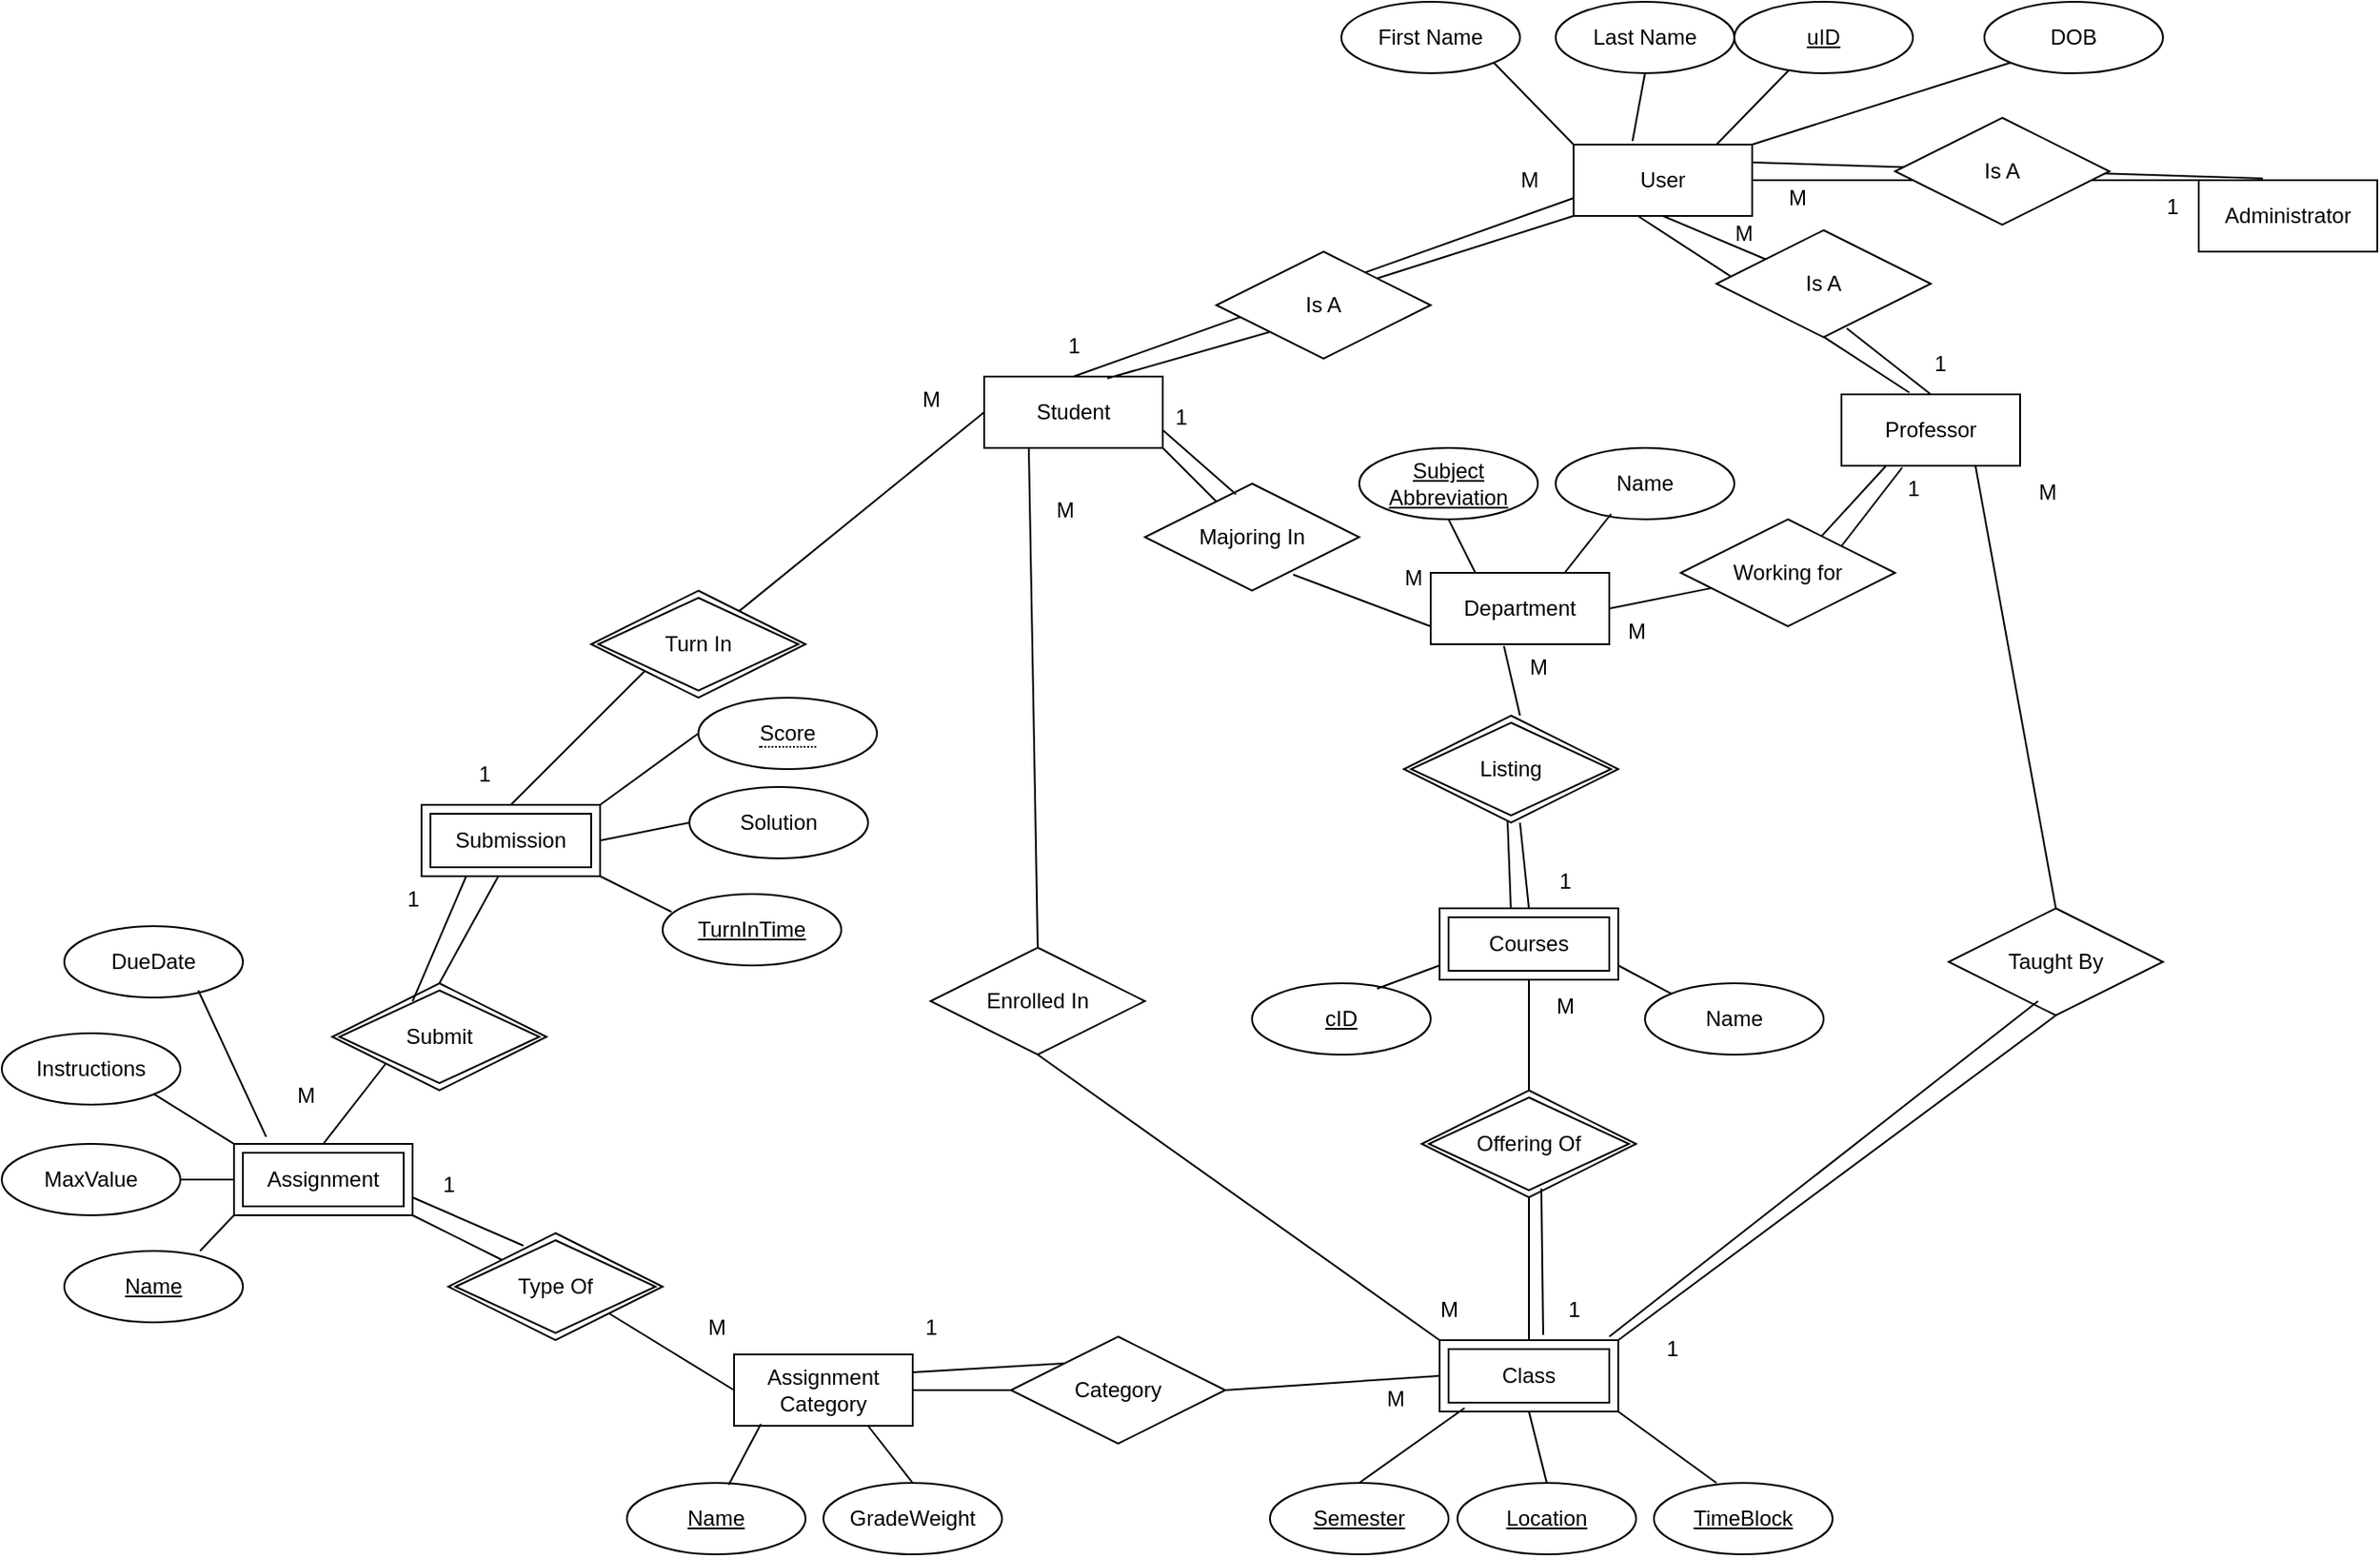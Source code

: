 <mxfile version="26.0.8">
  <diagram name="Page-1" id="jmIKBk8pGhghQsmtY56m">
    <mxGraphModel dx="2922" dy="1107" grid="1" gridSize="10" guides="1" tooltips="1" connect="1" arrows="1" fold="1" page="1" pageScale="1" pageWidth="850" pageHeight="1100" math="0" shadow="0">
      <root>
        <mxCell id="0" />
        <mxCell id="1" parent="0" />
        <mxCell id="kP6dBVXoKInHtqesxyQn-1" value="User" style="whiteSpace=wrap;html=1;align=center;" vertex="1" parent="1">
          <mxGeometry x="370" y="550" width="100" height="40" as="geometry" />
        </mxCell>
        <mxCell id="kP6dBVXoKInHtqesxyQn-3" value="First Name" style="ellipse;whiteSpace=wrap;html=1;align=center;" vertex="1" parent="1">
          <mxGeometry x="240" y="470" width="100" height="40" as="geometry" />
        </mxCell>
        <mxCell id="kP6dBVXoKInHtqesxyQn-4" value="Last Name" style="ellipse;whiteSpace=wrap;html=1;align=center;" vertex="1" parent="1">
          <mxGeometry x="360" y="470" width="100" height="40" as="geometry" />
        </mxCell>
        <mxCell id="kP6dBVXoKInHtqesxyQn-5" value="DOB" style="ellipse;whiteSpace=wrap;html=1;align=center;" vertex="1" parent="1">
          <mxGeometry x="600" y="470" width="100" height="40" as="geometry" />
        </mxCell>
        <mxCell id="kP6dBVXoKInHtqesxyQn-7" value="" style="endArrow=none;html=1;rounded=0;entryX=1;entryY=1;entryDx=0;entryDy=0;exitX=0;exitY=0;exitDx=0;exitDy=0;" edge="1" parent="1" source="kP6dBVXoKInHtqesxyQn-1" target="kP6dBVXoKInHtqesxyQn-3">
          <mxGeometry width="50" height="50" relative="1" as="geometry">
            <mxPoint x="370" y="540" as="sourcePoint" />
            <mxPoint x="450" y="540" as="targetPoint" />
          </mxGeometry>
        </mxCell>
        <mxCell id="kP6dBVXoKInHtqesxyQn-8" value="" style="endArrow=none;html=1;rounded=0;entryX=0.5;entryY=1;entryDx=0;entryDy=0;exitX=0.33;exitY=-0.05;exitDx=0;exitDy=0;exitPerimeter=0;" edge="1" parent="1" source="kP6dBVXoKInHtqesxyQn-1" target="kP6dBVXoKInHtqesxyQn-4">
          <mxGeometry width="50" height="50" relative="1" as="geometry">
            <mxPoint x="400" y="590" as="sourcePoint" />
            <mxPoint x="450" y="540" as="targetPoint" />
          </mxGeometry>
        </mxCell>
        <mxCell id="kP6dBVXoKInHtqesxyQn-9" value="" style="endArrow=none;html=1;rounded=0;entryX=0;entryY=1;entryDx=0;entryDy=0;" edge="1" parent="1">
          <mxGeometry width="50" height="50" relative="1" as="geometry">
            <mxPoint x="450" y="550" as="sourcePoint" />
            <mxPoint x="494.645" y="504.142" as="targetPoint" />
          </mxGeometry>
        </mxCell>
        <mxCell id="kP6dBVXoKInHtqesxyQn-10" value="" style="endArrow=none;html=1;rounded=0;entryX=0;entryY=1;entryDx=0;entryDy=0;exitX=1;exitY=0;exitDx=0;exitDy=0;" edge="1" parent="1" source="kP6dBVXoKInHtqesxyQn-1" target="kP6dBVXoKInHtqesxyQn-5">
          <mxGeometry width="50" height="50" relative="1" as="geometry">
            <mxPoint x="400" y="590" as="sourcePoint" />
            <mxPoint x="450" y="540" as="targetPoint" />
          </mxGeometry>
        </mxCell>
        <mxCell id="kP6dBVXoKInHtqesxyQn-11" value="uID" style="ellipse;whiteSpace=wrap;html=1;align=center;fontStyle=4;" vertex="1" parent="1">
          <mxGeometry x="460" y="470" width="100" height="40" as="geometry" />
        </mxCell>
        <mxCell id="kP6dBVXoKInHtqesxyQn-12" value="Student" style="whiteSpace=wrap;html=1;align=center;" vertex="1" parent="1">
          <mxGeometry x="40" y="680" width="100" height="40" as="geometry" />
        </mxCell>
        <mxCell id="kP6dBVXoKInHtqesxyQn-13" value="Professor" style="whiteSpace=wrap;html=1;align=center;" vertex="1" parent="1">
          <mxGeometry x="520" y="690" width="100" height="40" as="geometry" />
        </mxCell>
        <mxCell id="kP6dBVXoKInHtqesxyQn-14" value="Administrator" style="whiteSpace=wrap;html=1;align=center;" vertex="1" parent="1">
          <mxGeometry x="720" y="570" width="100" height="40" as="geometry" />
        </mxCell>
        <mxCell id="kP6dBVXoKInHtqesxyQn-15" value="" style="endArrow=none;html=1;rounded=0;exitX=0.5;exitY=0;exitDx=0;exitDy=0;entryX=0;entryY=0.75;entryDx=0;entryDy=0;" edge="1" parent="1" source="kP6dBVXoKInHtqesxyQn-12" target="kP6dBVXoKInHtqesxyQn-1">
          <mxGeometry width="50" height="50" relative="1" as="geometry">
            <mxPoint x="400" y="590" as="sourcePoint" />
            <mxPoint x="450" y="540" as="targetPoint" />
          </mxGeometry>
        </mxCell>
        <mxCell id="kP6dBVXoKInHtqesxyQn-16" value="" style="endArrow=none;html=1;rounded=0;exitX=1;exitY=0;exitDx=0;exitDy=0;entryX=0;entryY=1;entryDx=0;entryDy=0;" edge="1" parent="1" source="kP6dBVXoKInHtqesxyQn-21" target="kP6dBVXoKInHtqesxyQn-1">
          <mxGeometry width="50" height="50" relative="1" as="geometry">
            <mxPoint x="400" y="590" as="sourcePoint" />
            <mxPoint x="450" y="540" as="targetPoint" />
          </mxGeometry>
        </mxCell>
        <mxCell id="kP6dBVXoKInHtqesxyQn-17" value="" style="endArrow=none;html=1;rounded=0;entryX=0.5;entryY=0;entryDx=0;entryDy=0;exitX=0.608;exitY=0.917;exitDx=0;exitDy=0;exitPerimeter=0;" edge="1" parent="1" source="kP6dBVXoKInHtqesxyQn-23" target="kP6dBVXoKInHtqesxyQn-13">
          <mxGeometry width="50" height="50" relative="1" as="geometry">
            <mxPoint x="400" y="590" as="sourcePoint" />
            <mxPoint x="450" y="540" as="targetPoint" />
          </mxGeometry>
        </mxCell>
        <mxCell id="kP6dBVXoKInHtqesxyQn-18" value="" style="endArrow=none;html=1;rounded=0;exitX=0.38;exitY=-0.025;exitDx=0;exitDy=0;exitPerimeter=0;entryX=0.36;entryY=1;entryDx=0;entryDy=0;entryPerimeter=0;" edge="1" parent="1" source="kP6dBVXoKInHtqesxyQn-13" target="kP6dBVXoKInHtqesxyQn-1">
          <mxGeometry width="50" height="50" relative="1" as="geometry">
            <mxPoint x="400" y="590" as="sourcePoint" />
            <mxPoint x="450" y="540" as="targetPoint" />
          </mxGeometry>
        </mxCell>
        <mxCell id="kP6dBVXoKInHtqesxyQn-19" value="" style="endArrow=none;html=1;rounded=0;entryX=0.25;entryY=0;entryDx=0;entryDy=0;exitX=1;exitY=0.5;exitDx=0;exitDy=0;" edge="1" parent="1" source="kP6dBVXoKInHtqesxyQn-1" target="kP6dBVXoKInHtqesxyQn-14">
          <mxGeometry width="50" height="50" relative="1" as="geometry">
            <mxPoint x="400" y="590" as="sourcePoint" />
            <mxPoint x="450" y="540" as="targetPoint" />
          </mxGeometry>
        </mxCell>
        <mxCell id="kP6dBVXoKInHtqesxyQn-20" value="" style="endArrow=none;html=1;rounded=0;entryX=0.36;entryY=-0.025;entryDx=0;entryDy=0;entryPerimeter=0;exitX=1;exitY=0.25;exitDx=0;exitDy=0;" edge="1" parent="1" source="kP6dBVXoKInHtqesxyQn-1" target="kP6dBVXoKInHtqesxyQn-14">
          <mxGeometry width="50" height="50" relative="1" as="geometry">
            <mxPoint x="400" y="590" as="sourcePoint" />
            <mxPoint x="450" y="540" as="targetPoint" />
          </mxGeometry>
        </mxCell>
        <mxCell id="kP6dBVXoKInHtqesxyQn-22" value="" style="endArrow=none;html=1;rounded=0;exitX=0.69;exitY=0.025;exitDx=0;exitDy=0;exitPerimeter=0;entryX=0;entryY=1;entryDx=0;entryDy=0;" edge="1" parent="1" source="kP6dBVXoKInHtqesxyQn-12" target="kP6dBVXoKInHtqesxyQn-21">
          <mxGeometry width="50" height="50" relative="1" as="geometry">
            <mxPoint x="109" y="681" as="sourcePoint" />
            <mxPoint x="370" y="590" as="targetPoint" />
          </mxGeometry>
        </mxCell>
        <mxCell id="kP6dBVXoKInHtqesxyQn-21" value="Is A" style="shape=rhombus;perimeter=rhombusPerimeter;whiteSpace=wrap;html=1;align=center;" vertex="1" parent="1">
          <mxGeometry x="170" y="610" width="120" height="60" as="geometry" />
        </mxCell>
        <mxCell id="kP6dBVXoKInHtqesxyQn-24" value="" style="endArrow=none;html=1;rounded=0;exitX=0.5;exitY=1;exitDx=0;exitDy=0;" edge="1" parent="1" source="kP6dBVXoKInHtqesxyQn-1" target="kP6dBVXoKInHtqesxyQn-23">
          <mxGeometry width="50" height="50" relative="1" as="geometry">
            <mxPoint x="420" y="590" as="sourcePoint" />
            <mxPoint x="425" y="680" as="targetPoint" />
          </mxGeometry>
        </mxCell>
        <mxCell id="kP6dBVXoKInHtqesxyQn-23" value="Is A" style="shape=rhombus;perimeter=rhombusPerimeter;whiteSpace=wrap;html=1;align=center;" vertex="1" parent="1">
          <mxGeometry x="450" y="598" width="120" height="60" as="geometry" />
        </mxCell>
        <mxCell id="kP6dBVXoKInHtqesxyQn-25" value="Is A" style="shape=rhombus;perimeter=rhombusPerimeter;whiteSpace=wrap;html=1;align=center;" vertex="1" parent="1">
          <mxGeometry x="550" y="535" width="120" height="60" as="geometry" />
        </mxCell>
        <mxCell id="kP6dBVXoKInHtqesxyQn-26" value="1" style="text;html=1;align=center;verticalAlign=middle;resizable=0;points=[];autosize=1;strokeColor=none;fillColor=none;" vertex="1" parent="1">
          <mxGeometry x="560" y="658" width="30" height="30" as="geometry" />
        </mxCell>
        <mxCell id="kP6dBVXoKInHtqesxyQn-27" value="M" style="text;html=1;align=center;verticalAlign=middle;resizable=0;points=[];autosize=1;strokeColor=none;fillColor=none;" vertex="1" parent="1">
          <mxGeometry x="450" y="585" width="30" height="30" as="geometry" />
        </mxCell>
        <mxCell id="kP6dBVXoKInHtqesxyQn-28" value="M" style="text;html=1;align=center;verticalAlign=middle;resizable=0;points=[];autosize=1;strokeColor=none;fillColor=none;" vertex="1" parent="1">
          <mxGeometry x="480" y="565" width="30" height="30" as="geometry" />
        </mxCell>
        <mxCell id="kP6dBVXoKInHtqesxyQn-29" value="1" style="text;html=1;align=center;verticalAlign=middle;resizable=0;points=[];autosize=1;strokeColor=none;fillColor=none;" vertex="1" parent="1">
          <mxGeometry x="690" y="570" width="30" height="30" as="geometry" />
        </mxCell>
        <mxCell id="kP6dBVXoKInHtqesxyQn-30" value="M" style="text;html=1;align=center;verticalAlign=middle;resizable=0;points=[];autosize=1;strokeColor=none;fillColor=none;" vertex="1" parent="1">
          <mxGeometry x="330" y="555" width="30" height="30" as="geometry" />
        </mxCell>
        <mxCell id="kP6dBVXoKInHtqesxyQn-31" value="1" style="text;html=1;align=center;verticalAlign=middle;resizable=0;points=[];autosize=1;strokeColor=none;fillColor=none;" vertex="1" parent="1">
          <mxGeometry x="75" y="648" width="30" height="30" as="geometry" />
        </mxCell>
        <mxCell id="kP6dBVXoKInHtqesxyQn-32" value="Department" style="whiteSpace=wrap;html=1;align=center;" vertex="1" parent="1">
          <mxGeometry x="290" y="790" width="100" height="40" as="geometry" />
        </mxCell>
        <mxCell id="kP6dBVXoKInHtqesxyQn-33" value="Subject Abbreviation" style="ellipse;whiteSpace=wrap;html=1;align=center;fontStyle=4;" vertex="1" parent="1">
          <mxGeometry x="250" y="720" width="100" height="40" as="geometry" />
        </mxCell>
        <mxCell id="kP6dBVXoKInHtqesxyQn-34" value="" style="endArrow=none;html=1;rounded=0;entryX=0.5;entryY=1;entryDx=0;entryDy=0;exitX=0.25;exitY=0;exitDx=0;exitDy=0;" edge="1" parent="1" source="kP6dBVXoKInHtqesxyQn-32" target="kP6dBVXoKInHtqesxyQn-33">
          <mxGeometry width="50" height="50" relative="1" as="geometry">
            <mxPoint x="400" y="890" as="sourcePoint" />
            <mxPoint x="450" y="840" as="targetPoint" />
          </mxGeometry>
        </mxCell>
        <mxCell id="kP6dBVXoKInHtqesxyQn-35" value="Name" style="ellipse;whiteSpace=wrap;html=1;align=center;" vertex="1" parent="1">
          <mxGeometry x="360" y="720" width="100" height="40" as="geometry" />
        </mxCell>
        <mxCell id="kP6dBVXoKInHtqesxyQn-36" value="" style="endArrow=none;html=1;rounded=0;entryX=0.31;entryY=0.925;entryDx=0;entryDy=0;entryPerimeter=0;exitX=0.75;exitY=0;exitDx=0;exitDy=0;" edge="1" parent="1" source="kP6dBVXoKInHtqesxyQn-32" target="kP6dBVXoKInHtqesxyQn-35">
          <mxGeometry width="50" height="50" relative="1" as="geometry">
            <mxPoint x="400" y="890" as="sourcePoint" />
            <mxPoint x="450" y="840" as="targetPoint" />
          </mxGeometry>
        </mxCell>
        <mxCell id="kP6dBVXoKInHtqesxyQn-37" value="Majoring In" style="shape=rhombus;perimeter=rhombusPerimeter;whiteSpace=wrap;html=1;align=center;" vertex="1" parent="1">
          <mxGeometry x="130" y="740" width="120" height="60" as="geometry" />
        </mxCell>
        <mxCell id="kP6dBVXoKInHtqesxyQn-38" value="" style="endArrow=none;html=1;rounded=0;entryX=1;entryY=0.75;entryDx=0;entryDy=0;exitX=0.425;exitY=0.1;exitDx=0;exitDy=0;exitPerimeter=0;" edge="1" parent="1" source="kP6dBVXoKInHtqesxyQn-37" target="kP6dBVXoKInHtqesxyQn-12">
          <mxGeometry width="50" height="50" relative="1" as="geometry">
            <mxPoint x="400" y="890" as="sourcePoint" />
            <mxPoint x="450" y="840" as="targetPoint" />
          </mxGeometry>
        </mxCell>
        <mxCell id="kP6dBVXoKInHtqesxyQn-39" value="" style="endArrow=none;html=1;rounded=0;entryX=1;entryY=1;entryDx=0;entryDy=0;exitX=0.333;exitY=0.167;exitDx=0;exitDy=0;exitPerimeter=0;" edge="1" parent="1" source="kP6dBVXoKInHtqesxyQn-37" target="kP6dBVXoKInHtqesxyQn-12">
          <mxGeometry width="50" height="50" relative="1" as="geometry">
            <mxPoint x="400" y="890" as="sourcePoint" />
            <mxPoint x="450" y="840" as="targetPoint" />
          </mxGeometry>
        </mxCell>
        <mxCell id="kP6dBVXoKInHtqesxyQn-40" value="1" style="text;html=1;align=center;verticalAlign=middle;resizable=0;points=[];autosize=1;strokeColor=none;fillColor=none;" vertex="1" parent="1">
          <mxGeometry x="135" y="688" width="30" height="30" as="geometry" />
        </mxCell>
        <mxCell id="kP6dBVXoKInHtqesxyQn-41" value="M" style="text;html=1;align=center;verticalAlign=middle;resizable=0;points=[];autosize=1;strokeColor=none;fillColor=none;" vertex="1" parent="1">
          <mxGeometry x="265" y="778" width="30" height="30" as="geometry" />
        </mxCell>
        <mxCell id="kP6dBVXoKInHtqesxyQn-43" value="" style="endArrow=none;html=1;rounded=0;entryX=0.692;entryY=0.85;entryDx=0;entryDy=0;entryPerimeter=0;exitX=0;exitY=0.75;exitDx=0;exitDy=0;" edge="1" parent="1" source="kP6dBVXoKInHtqesxyQn-32" target="kP6dBVXoKInHtqesxyQn-37">
          <mxGeometry width="50" height="50" relative="1" as="geometry">
            <mxPoint x="400" y="890" as="sourcePoint" />
            <mxPoint x="450" y="840" as="targetPoint" />
          </mxGeometry>
        </mxCell>
        <mxCell id="kP6dBVXoKInHtqesxyQn-44" value="Working for" style="shape=rhombus;perimeter=rhombusPerimeter;whiteSpace=wrap;html=1;align=center;" vertex="1" parent="1">
          <mxGeometry x="430" y="760" width="120" height="60" as="geometry" />
        </mxCell>
        <mxCell id="kP6dBVXoKInHtqesxyQn-46" value="" style="endArrow=none;html=1;rounded=0;entryX=1;entryY=0.5;entryDx=0;entryDy=0;" edge="1" parent="1" source="kP6dBVXoKInHtqesxyQn-44" target="kP6dBVXoKInHtqesxyQn-32">
          <mxGeometry width="50" height="50" relative="1" as="geometry">
            <mxPoint x="400" y="890" as="sourcePoint" />
            <mxPoint x="450" y="840" as="targetPoint" />
          </mxGeometry>
        </mxCell>
        <mxCell id="kP6dBVXoKInHtqesxyQn-47" value="" style="endArrow=none;html=1;rounded=0;exitX=0.25;exitY=1;exitDx=0;exitDy=0;" edge="1" parent="1" source="kP6dBVXoKInHtqesxyQn-13" target="kP6dBVXoKInHtqesxyQn-44">
          <mxGeometry width="50" height="50" relative="1" as="geometry">
            <mxPoint x="400" y="890" as="sourcePoint" />
            <mxPoint x="450" y="840" as="targetPoint" />
          </mxGeometry>
        </mxCell>
        <mxCell id="kP6dBVXoKInHtqesxyQn-48" value="" style="endArrow=none;html=1;rounded=0;entryX=1;entryY=0;entryDx=0;entryDy=0;exitX=0.34;exitY=1.025;exitDx=0;exitDy=0;exitPerimeter=0;" edge="1" parent="1" source="kP6dBVXoKInHtqesxyQn-13" target="kP6dBVXoKInHtqesxyQn-44">
          <mxGeometry width="50" height="50" relative="1" as="geometry">
            <mxPoint x="400" y="890" as="sourcePoint" />
            <mxPoint x="450" y="840" as="targetPoint" />
          </mxGeometry>
        </mxCell>
        <mxCell id="kP6dBVXoKInHtqesxyQn-49" value="M" style="text;html=1;align=center;verticalAlign=middle;resizable=0;points=[];autosize=1;strokeColor=none;fillColor=none;" vertex="1" parent="1">
          <mxGeometry x="390" y="808" width="30" height="30" as="geometry" />
        </mxCell>
        <mxCell id="kP6dBVXoKInHtqesxyQn-50" value="1" style="text;html=1;align=center;verticalAlign=middle;resizable=0;points=[];autosize=1;strokeColor=none;fillColor=none;" vertex="1" parent="1">
          <mxGeometry x="545" y="728" width="30" height="30" as="geometry" />
        </mxCell>
        <mxCell id="kP6dBVXoKInHtqesxyQn-54" value="" style="endArrow=none;html=1;rounded=0;entryX=0.41;entryY=1.025;entryDx=0;entryDy=0;entryPerimeter=0;exitX=0.5;exitY=0;exitDx=0;exitDy=0;" edge="1" parent="1" target="kP6dBVXoKInHtqesxyQn-32">
          <mxGeometry width="50" height="50" relative="1" as="geometry">
            <mxPoint x="340" y="870" as="sourcePoint" />
            <mxPoint x="450" y="840" as="targetPoint" />
          </mxGeometry>
        </mxCell>
        <mxCell id="kP6dBVXoKInHtqesxyQn-55" value="" style="endArrow=none;html=1;rounded=0;exitX=0.5;exitY=0;exitDx=0;exitDy=0;entryX=0.5;entryY=1;entryDx=0;entryDy=0;" edge="1" parent="1" source="kP6dBVXoKInHtqesxyQn-79">
          <mxGeometry width="50" height="50" relative="1" as="geometry">
            <mxPoint x="345" y="970" as="sourcePoint" />
            <mxPoint x="340" y="930" as="targetPoint" />
          </mxGeometry>
        </mxCell>
        <mxCell id="kP6dBVXoKInHtqesxyQn-56" value="" style="endArrow=none;html=1;rounded=0;entryX=0.4;entryY=0.075;entryDx=0;entryDy=0;entryPerimeter=0;exitX=0.442;exitY=0.983;exitDx=0;exitDy=0;exitPerimeter=0;" edge="1" parent="1" target="kP6dBVXoKInHtqesxyQn-79">
          <mxGeometry width="50" height="50" relative="1" as="geometry">
            <mxPoint x="333.04" y="928.98" as="sourcePoint" />
            <mxPoint x="336" y="969" as="targetPoint" />
          </mxGeometry>
        </mxCell>
        <mxCell id="kP6dBVXoKInHtqesxyQn-57" value="M" style="text;html=1;align=center;verticalAlign=middle;resizable=0;points=[];autosize=1;strokeColor=none;fillColor=none;" vertex="1" parent="1">
          <mxGeometry x="335" y="828" width="30" height="30" as="geometry" />
        </mxCell>
        <mxCell id="kP6dBVXoKInHtqesxyQn-58" value="1" style="text;html=1;align=center;verticalAlign=middle;resizable=0;points=[];autosize=1;strokeColor=none;fillColor=none;" vertex="1" parent="1">
          <mxGeometry x="350" y="948" width="30" height="30" as="geometry" />
        </mxCell>
        <mxCell id="kP6dBVXoKInHtqesxyQn-59" value="Name" style="ellipse;whiteSpace=wrap;html=1;align=center;" vertex="1" parent="1">
          <mxGeometry x="410" y="1020" width="100" height="40" as="geometry" />
        </mxCell>
        <mxCell id="kP6dBVXoKInHtqesxyQn-61" value="cID" style="ellipse;whiteSpace=wrap;html=1;align=center;fontStyle=4;" vertex="1" parent="1">
          <mxGeometry x="190" y="1020" width="100" height="40" as="geometry" />
        </mxCell>
        <mxCell id="kP6dBVXoKInHtqesxyQn-62" value="" style="endArrow=none;html=1;rounded=0;entryX=0;entryY=1;entryDx=0;entryDy=0;exitX=0.7;exitY=0.075;exitDx=0;exitDy=0;exitPerimeter=0;" edge="1" parent="1" source="kP6dBVXoKInHtqesxyQn-61">
          <mxGeometry width="50" height="50" relative="1" as="geometry">
            <mxPoint x="400" y="1190" as="sourcePoint" />
            <mxPoint x="295" y="1010" as="targetPoint" />
          </mxGeometry>
        </mxCell>
        <mxCell id="kP6dBVXoKInHtqesxyQn-63" value="" style="endArrow=none;html=1;rounded=0;entryX=1;entryY=1;entryDx=0;entryDy=0;exitX=0;exitY=0;exitDx=0;exitDy=0;" edge="1" parent="1" source="kP6dBVXoKInHtqesxyQn-59">
          <mxGeometry width="50" height="50" relative="1" as="geometry">
            <mxPoint x="400" y="1190" as="sourcePoint" />
            <mxPoint x="395" y="1010" as="targetPoint" />
          </mxGeometry>
        </mxCell>
        <mxCell id="kP6dBVXoKInHtqesxyQn-65" value="Offering Of" style="shape=rhombus;double=1;perimeter=rhombusPerimeter;whiteSpace=wrap;html=1;align=center;" vertex="1" parent="1">
          <mxGeometry x="285" y="1080" width="120" height="60" as="geometry" />
        </mxCell>
        <mxCell id="kP6dBVXoKInHtqesxyQn-66" value="Class" style="shape=ext;margin=3;double=1;whiteSpace=wrap;html=1;align=center;" vertex="1" parent="1">
          <mxGeometry x="295" y="1220" width="100" height="40" as="geometry" />
        </mxCell>
        <mxCell id="kP6dBVXoKInHtqesxyQn-67" value="TimeBlock" style="ellipse;whiteSpace=wrap;html=1;align=center;fontStyle=4;" vertex="1" parent="1">
          <mxGeometry x="415" y="1300" width="100" height="40" as="geometry" />
        </mxCell>
        <mxCell id="kP6dBVXoKInHtqesxyQn-68" value="Location" style="ellipse;whiteSpace=wrap;html=1;align=center;fontStyle=4;" vertex="1" parent="1">
          <mxGeometry x="305" y="1300" width="100" height="40" as="geometry" />
        </mxCell>
        <mxCell id="kP6dBVXoKInHtqesxyQn-69" value="Semester" style="ellipse;whiteSpace=wrap;html=1;align=center;fontStyle=4;" vertex="1" parent="1">
          <mxGeometry x="200" y="1300" width="100" height="40" as="geometry" />
        </mxCell>
        <mxCell id="kP6dBVXoKInHtqesxyQn-70" value="" style="endArrow=none;html=1;rounded=0;exitX=0.5;exitY=0;exitDx=0;exitDy=0;entryX=0.14;entryY=0.95;entryDx=0;entryDy=0;entryPerimeter=0;" edge="1" parent="1" source="kP6dBVXoKInHtqesxyQn-69" target="kP6dBVXoKInHtqesxyQn-66">
          <mxGeometry width="50" height="50" relative="1" as="geometry">
            <mxPoint x="400" y="1190" as="sourcePoint" />
            <mxPoint x="450" y="1140" as="targetPoint" />
          </mxGeometry>
        </mxCell>
        <mxCell id="kP6dBVXoKInHtqesxyQn-71" value="" style="endArrow=none;html=1;rounded=0;exitX=0.5;exitY=1;exitDx=0;exitDy=0;entryX=0.5;entryY=0;entryDx=0;entryDy=0;" edge="1" parent="1" source="kP6dBVXoKInHtqesxyQn-66" target="kP6dBVXoKInHtqesxyQn-68">
          <mxGeometry width="50" height="50" relative="1" as="geometry">
            <mxPoint x="400" y="1190" as="sourcePoint" />
            <mxPoint x="360" y="1290" as="targetPoint" />
          </mxGeometry>
        </mxCell>
        <mxCell id="kP6dBVXoKInHtqesxyQn-72" value="" style="endArrow=none;html=1;rounded=0;entryX=0.35;entryY=0;entryDx=0;entryDy=0;entryPerimeter=0;exitX=1;exitY=1;exitDx=0;exitDy=0;" edge="1" parent="1" source="kP6dBVXoKInHtqesxyQn-66" target="kP6dBVXoKInHtqesxyQn-67">
          <mxGeometry width="50" height="50" relative="1" as="geometry">
            <mxPoint x="400" y="1190" as="sourcePoint" />
            <mxPoint x="450" y="1140" as="targetPoint" />
          </mxGeometry>
        </mxCell>
        <mxCell id="kP6dBVXoKInHtqesxyQn-73" value="" style="endArrow=none;html=1;rounded=0;exitX=0.5;exitY=0;exitDx=0;exitDy=0;entryX=0.5;entryY=1;entryDx=0;entryDy=0;" edge="1" parent="1" source="kP6dBVXoKInHtqesxyQn-66" target="kP6dBVXoKInHtqesxyQn-65">
          <mxGeometry width="50" height="50" relative="1" as="geometry">
            <mxPoint x="400" y="1190" as="sourcePoint" />
            <mxPoint x="450" y="1140" as="targetPoint" />
          </mxGeometry>
        </mxCell>
        <mxCell id="kP6dBVXoKInHtqesxyQn-74" value="" style="endArrow=none;html=1;rounded=0;exitX=0.58;exitY=-0.075;exitDx=0;exitDy=0;exitPerimeter=0;entryX=0.558;entryY=0.917;entryDx=0;entryDy=0;entryPerimeter=0;" edge="1" parent="1" source="kP6dBVXoKInHtqesxyQn-66" target="kP6dBVXoKInHtqesxyQn-65">
          <mxGeometry width="50" height="50" relative="1" as="geometry">
            <mxPoint x="400" y="1190" as="sourcePoint" />
            <mxPoint x="450" y="1140" as="targetPoint" />
          </mxGeometry>
        </mxCell>
        <mxCell id="kP6dBVXoKInHtqesxyQn-75" value="" style="endArrow=none;html=1;rounded=0;entryX=0.5;entryY=1;entryDx=0;entryDy=0;exitX=0.5;exitY=0;exitDx=0;exitDy=0;" edge="1" parent="1" source="kP6dBVXoKInHtqesxyQn-65">
          <mxGeometry width="50" height="50" relative="1" as="geometry">
            <mxPoint x="400" y="1190" as="sourcePoint" />
            <mxPoint x="345" y="1010" as="targetPoint" />
          </mxGeometry>
        </mxCell>
        <mxCell id="kP6dBVXoKInHtqesxyQn-76" value="M" style="text;html=1;align=center;verticalAlign=middle;resizable=0;points=[];autosize=1;strokeColor=none;fillColor=none;" vertex="1" parent="1">
          <mxGeometry x="350" y="1018" width="30" height="30" as="geometry" />
        </mxCell>
        <mxCell id="kP6dBVXoKInHtqesxyQn-77" value="1" style="text;html=1;align=center;verticalAlign=middle;resizable=0;points=[];autosize=1;strokeColor=none;fillColor=none;" vertex="1" parent="1">
          <mxGeometry x="355" y="1188" width="30" height="30" as="geometry" />
        </mxCell>
        <mxCell id="kP6dBVXoKInHtqesxyQn-78" value="Listing" style="shape=rhombus;double=1;perimeter=rhombusPerimeter;whiteSpace=wrap;html=1;align=center;" vertex="1" parent="1">
          <mxGeometry x="275" y="870" width="120" height="60" as="geometry" />
        </mxCell>
        <mxCell id="kP6dBVXoKInHtqesxyQn-79" value="Courses" style="shape=ext;margin=3;double=1;whiteSpace=wrap;html=1;align=center;" vertex="1" parent="1">
          <mxGeometry x="295" y="978" width="100" height="40" as="geometry" />
        </mxCell>
        <mxCell id="kP6dBVXoKInHtqesxyQn-80" value="Taught By" style="shape=rhombus;perimeter=rhombusPerimeter;whiteSpace=wrap;html=1;align=center;" vertex="1" parent="1">
          <mxGeometry x="580" y="978" width="120" height="60" as="geometry" />
        </mxCell>
        <mxCell id="kP6dBVXoKInHtqesxyQn-81" value="" style="endArrow=none;html=1;rounded=0;entryX=0.75;entryY=1;entryDx=0;entryDy=0;exitX=0.5;exitY=0;exitDx=0;exitDy=0;" edge="1" parent="1" source="kP6dBVXoKInHtqesxyQn-80" target="kP6dBVXoKInHtqesxyQn-13">
          <mxGeometry width="50" height="50" relative="1" as="geometry">
            <mxPoint x="400" y="1190" as="sourcePoint" />
            <mxPoint x="450" y="1140" as="targetPoint" />
          </mxGeometry>
        </mxCell>
        <mxCell id="kP6dBVXoKInHtqesxyQn-82" value="" style="endArrow=none;html=1;rounded=0;entryX=0.5;entryY=1;entryDx=0;entryDy=0;exitX=1;exitY=0;exitDx=0;exitDy=0;" edge="1" parent="1" source="kP6dBVXoKInHtqesxyQn-66" target="kP6dBVXoKInHtqesxyQn-80">
          <mxGeometry width="50" height="50" relative="1" as="geometry">
            <mxPoint x="400" y="1190" as="sourcePoint" />
            <mxPoint x="450" y="1140" as="targetPoint" />
          </mxGeometry>
        </mxCell>
        <mxCell id="kP6dBVXoKInHtqesxyQn-83" value="1" style="text;html=1;align=center;verticalAlign=middle;resizable=0;points=[];autosize=1;strokeColor=none;fillColor=none;" vertex="1" parent="1">
          <mxGeometry x="410" y="1210" width="30" height="30" as="geometry" />
        </mxCell>
        <mxCell id="kP6dBVXoKInHtqesxyQn-84" value="M" style="text;html=1;align=center;verticalAlign=middle;resizable=0;points=[];autosize=1;strokeColor=none;fillColor=none;" vertex="1" parent="1">
          <mxGeometry x="620" y="730" width="30" height="30" as="geometry" />
        </mxCell>
        <mxCell id="kP6dBVXoKInHtqesxyQn-85" value="" style="endArrow=none;html=1;rounded=0;exitX=1.167;exitY=1;exitDx=0;exitDy=0;entryX=0.417;entryY=0.867;entryDx=0;entryDy=0;entryPerimeter=0;exitPerimeter=0;" edge="1" parent="1" source="kP6dBVXoKInHtqesxyQn-77" target="kP6dBVXoKInHtqesxyQn-80">
          <mxGeometry width="50" height="50" relative="1" as="geometry">
            <mxPoint x="400" y="1190" as="sourcePoint" />
            <mxPoint x="450" y="1140" as="targetPoint" />
          </mxGeometry>
        </mxCell>
        <mxCell id="kP6dBVXoKInHtqesxyQn-86" value="Enrolled In" style="shape=rhombus;perimeter=rhombusPerimeter;whiteSpace=wrap;html=1;align=center;" vertex="1" parent="1">
          <mxGeometry x="10" y="1000" width="120" height="60" as="geometry" />
        </mxCell>
        <mxCell id="kP6dBVXoKInHtqesxyQn-87" value="" style="endArrow=none;html=1;rounded=0;entryX=0.25;entryY=1;entryDx=0;entryDy=0;exitX=0.5;exitY=0;exitDx=0;exitDy=0;" edge="1" parent="1" source="kP6dBVXoKInHtqesxyQn-86" target="kP6dBVXoKInHtqesxyQn-12">
          <mxGeometry width="50" height="50" relative="1" as="geometry">
            <mxPoint x="400" y="1190" as="sourcePoint" />
            <mxPoint x="450" y="1140" as="targetPoint" />
          </mxGeometry>
        </mxCell>
        <mxCell id="kP6dBVXoKInHtqesxyQn-88" value="" style="endArrow=none;html=1;rounded=0;exitX=0.5;exitY=1;exitDx=0;exitDy=0;entryX=0;entryY=0;entryDx=0;entryDy=0;" edge="1" parent="1" source="kP6dBVXoKInHtqesxyQn-86" target="kP6dBVXoKInHtqesxyQn-66">
          <mxGeometry width="50" height="50" relative="1" as="geometry">
            <mxPoint x="400" y="1090" as="sourcePoint" />
            <mxPoint x="450" y="1040" as="targetPoint" />
          </mxGeometry>
        </mxCell>
        <mxCell id="kP6dBVXoKInHtqesxyQn-89" value="M" style="text;html=1;align=center;verticalAlign=middle;resizable=0;points=[];autosize=1;strokeColor=none;fillColor=none;" vertex="1" parent="1">
          <mxGeometry x="70" y="740" width="30" height="30" as="geometry" />
        </mxCell>
        <mxCell id="kP6dBVXoKInHtqesxyQn-90" value="M" style="text;html=1;align=center;verticalAlign=middle;resizable=0;points=[];autosize=1;strokeColor=none;fillColor=none;" vertex="1" parent="1">
          <mxGeometry x="285" y="1188" width="30" height="30" as="geometry" />
        </mxCell>
        <mxCell id="kP6dBVXoKInHtqesxyQn-93" value="Assignment" style="shape=ext;margin=3;double=1;whiteSpace=wrap;html=1;align=center;" vertex="1" parent="1">
          <mxGeometry x="-380" y="1110" width="100" height="40" as="geometry" />
        </mxCell>
        <mxCell id="kP6dBVXoKInHtqesxyQn-94" value="Assignment Category" style="whiteSpace=wrap;html=1;align=center;" vertex="1" parent="1">
          <mxGeometry x="-100" y="1228" width="100" height="40" as="geometry" />
        </mxCell>
        <mxCell id="kP6dBVXoKInHtqesxyQn-95" value="Category" style="shape=rhombus;perimeter=rhombusPerimeter;whiteSpace=wrap;html=1;align=center;" vertex="1" parent="1">
          <mxGeometry x="55" y="1218" width="120" height="60" as="geometry" />
        </mxCell>
        <mxCell id="kP6dBVXoKInHtqesxyQn-96" value="Type Of" style="shape=rhombus;double=1;perimeter=rhombusPerimeter;whiteSpace=wrap;html=1;align=center;" vertex="1" parent="1">
          <mxGeometry x="-260" y="1160" width="120" height="60" as="geometry" />
        </mxCell>
        <mxCell id="kP6dBVXoKInHtqesxyQn-97" value="Name" style="ellipse;whiteSpace=wrap;html=1;align=center;fontStyle=4;" vertex="1" parent="1">
          <mxGeometry x="-475" y="1170" width="100" height="40" as="geometry" />
        </mxCell>
        <mxCell id="kP6dBVXoKInHtqesxyQn-98" value="MaxValue" style="ellipse;whiteSpace=wrap;html=1;align=center;" vertex="1" parent="1">
          <mxGeometry x="-510" y="1110" width="100" height="40" as="geometry" />
        </mxCell>
        <mxCell id="kP6dBVXoKInHtqesxyQn-99" value="Instructions" style="ellipse;whiteSpace=wrap;html=1;align=center;" vertex="1" parent="1">
          <mxGeometry x="-510" y="1048" width="100" height="40" as="geometry" />
        </mxCell>
        <mxCell id="kP6dBVXoKInHtqesxyQn-100" value="DueDate" style="ellipse;whiteSpace=wrap;html=1;align=center;" vertex="1" parent="1">
          <mxGeometry x="-475" y="988" width="100" height="40" as="geometry" />
        </mxCell>
        <mxCell id="kP6dBVXoKInHtqesxyQn-101" value="" style="endArrow=none;html=1;rounded=0;entryX=0;entryY=1;entryDx=0;entryDy=0;exitX=0.76;exitY=0;exitDx=0;exitDy=0;exitPerimeter=0;" edge="1" parent="1" source="kP6dBVXoKInHtqesxyQn-97" target="kP6dBVXoKInHtqesxyQn-93">
          <mxGeometry width="50" height="50" relative="1" as="geometry">
            <mxPoint x="400" y="1190" as="sourcePoint" />
            <mxPoint x="450" y="1140" as="targetPoint" />
          </mxGeometry>
        </mxCell>
        <mxCell id="kP6dBVXoKInHtqesxyQn-102" value="" style="endArrow=none;html=1;rounded=0;entryX=1;entryY=0.5;entryDx=0;entryDy=0;" edge="1" parent="1" target="kP6dBVXoKInHtqesxyQn-98">
          <mxGeometry width="50" height="50" relative="1" as="geometry">
            <mxPoint x="-380" y="1130" as="sourcePoint" />
            <mxPoint x="450" y="1140" as="targetPoint" />
          </mxGeometry>
        </mxCell>
        <mxCell id="kP6dBVXoKInHtqesxyQn-103" value="" style="endArrow=none;html=1;rounded=0;entryX=1;entryY=1;entryDx=0;entryDy=0;exitX=0;exitY=0;exitDx=0;exitDy=0;" edge="1" parent="1" source="kP6dBVXoKInHtqesxyQn-93" target="kP6dBVXoKInHtqesxyQn-99">
          <mxGeometry width="50" height="50" relative="1" as="geometry">
            <mxPoint x="400" y="1190" as="sourcePoint" />
            <mxPoint x="450" y="1140" as="targetPoint" />
          </mxGeometry>
        </mxCell>
        <mxCell id="kP6dBVXoKInHtqesxyQn-104" value="" style="endArrow=none;html=1;rounded=0;entryX=0.75;entryY=0.9;entryDx=0;entryDy=0;entryPerimeter=0;exitX=0.18;exitY=-0.1;exitDx=0;exitDy=0;exitPerimeter=0;" edge="1" parent="1" source="kP6dBVXoKInHtqesxyQn-93" target="kP6dBVXoKInHtqesxyQn-100">
          <mxGeometry width="50" height="50" relative="1" as="geometry">
            <mxPoint x="400" y="1190" as="sourcePoint" />
            <mxPoint x="450" y="1140" as="targetPoint" />
          </mxGeometry>
        </mxCell>
        <mxCell id="kP6dBVXoKInHtqesxyQn-105" value="" style="endArrow=none;html=1;rounded=0;entryX=1;entryY=0.75;entryDx=0;entryDy=0;exitX=0.35;exitY=0.117;exitDx=0;exitDy=0;exitPerimeter=0;" edge="1" parent="1" source="kP6dBVXoKInHtqesxyQn-96" target="kP6dBVXoKInHtqesxyQn-93">
          <mxGeometry width="50" height="50" relative="1" as="geometry">
            <mxPoint x="400" y="1190" as="sourcePoint" />
            <mxPoint x="450" y="1140" as="targetPoint" />
          </mxGeometry>
        </mxCell>
        <mxCell id="kP6dBVXoKInHtqesxyQn-106" value="" style="endArrow=none;html=1;rounded=0;entryX=1;entryY=1;entryDx=0;entryDy=0;exitX=0;exitY=0;exitDx=0;exitDy=0;" edge="1" parent="1" source="kP6dBVXoKInHtqesxyQn-96" target="kP6dBVXoKInHtqesxyQn-93">
          <mxGeometry width="50" height="50" relative="1" as="geometry">
            <mxPoint x="400" y="1190" as="sourcePoint" />
            <mxPoint x="450" y="1140" as="targetPoint" />
          </mxGeometry>
        </mxCell>
        <mxCell id="kP6dBVXoKInHtqesxyQn-107" value="" style="endArrow=none;html=1;rounded=0;entryX=1;entryY=1;entryDx=0;entryDy=0;exitX=0;exitY=0.5;exitDx=0;exitDy=0;" edge="1" parent="1" source="kP6dBVXoKInHtqesxyQn-94" target="kP6dBVXoKInHtqesxyQn-96">
          <mxGeometry width="50" height="50" relative="1" as="geometry">
            <mxPoint x="400" y="1190" as="sourcePoint" />
            <mxPoint x="450" y="1140" as="targetPoint" />
          </mxGeometry>
        </mxCell>
        <mxCell id="kP6dBVXoKInHtqesxyQn-108" value="M" style="text;html=1;align=center;verticalAlign=middle;resizable=0;points=[];autosize=1;strokeColor=none;fillColor=none;" vertex="1" parent="1">
          <mxGeometry x="-125" y="1198" width="30" height="30" as="geometry" />
        </mxCell>
        <mxCell id="kP6dBVXoKInHtqesxyQn-109" value="1" style="text;html=1;align=center;verticalAlign=middle;resizable=0;points=[];autosize=1;strokeColor=none;fillColor=none;" vertex="1" parent="1">
          <mxGeometry x="-275" y="1118" width="30" height="30" as="geometry" />
        </mxCell>
        <mxCell id="kP6dBVXoKInHtqesxyQn-110" value="" style="endArrow=none;html=1;rounded=0;entryX=1;entryY=0.25;entryDx=0;entryDy=0;exitX=0;exitY=0;exitDx=0;exitDy=0;" edge="1" parent="1" source="kP6dBVXoKInHtqesxyQn-95" target="kP6dBVXoKInHtqesxyQn-94">
          <mxGeometry width="50" height="50" relative="1" as="geometry">
            <mxPoint x="80" y="1230" as="sourcePoint" />
            <mxPoint x="450" y="1140" as="targetPoint" />
          </mxGeometry>
        </mxCell>
        <mxCell id="kP6dBVXoKInHtqesxyQn-111" value="" style="endArrow=none;html=1;rounded=0;entryX=1;entryY=0.5;entryDx=0;entryDy=0;exitX=0;exitY=0.5;exitDx=0;exitDy=0;" edge="1" parent="1" source="kP6dBVXoKInHtqesxyQn-95" target="kP6dBVXoKInHtqesxyQn-94">
          <mxGeometry width="50" height="50" relative="1" as="geometry">
            <mxPoint x="400" y="1190" as="sourcePoint" />
            <mxPoint x="450" y="1140" as="targetPoint" />
          </mxGeometry>
        </mxCell>
        <mxCell id="kP6dBVXoKInHtqesxyQn-112" value="" style="endArrow=none;html=1;rounded=0;entryX=1;entryY=0.5;entryDx=0;entryDy=0;exitX=0;exitY=0.5;exitDx=0;exitDy=0;" edge="1" parent="1" source="kP6dBVXoKInHtqesxyQn-66" target="kP6dBVXoKInHtqesxyQn-95">
          <mxGeometry width="50" height="50" relative="1" as="geometry">
            <mxPoint x="400" y="1190" as="sourcePoint" />
            <mxPoint x="450" y="1140" as="targetPoint" />
          </mxGeometry>
        </mxCell>
        <mxCell id="kP6dBVXoKInHtqesxyQn-113" value="M" style="text;html=1;align=center;verticalAlign=middle;resizable=0;points=[];autosize=1;strokeColor=none;fillColor=none;" vertex="1" parent="1">
          <mxGeometry x="255" y="1238" width="30" height="30" as="geometry" />
        </mxCell>
        <mxCell id="kP6dBVXoKInHtqesxyQn-114" value="1" style="text;html=1;align=center;verticalAlign=middle;resizable=0;points=[];autosize=1;strokeColor=none;fillColor=none;" vertex="1" parent="1">
          <mxGeometry x="-5" y="1198" width="30" height="30" as="geometry" />
        </mxCell>
        <mxCell id="kP6dBVXoKInHtqesxyQn-115" value="Name" style="ellipse;whiteSpace=wrap;html=1;align=center;fontStyle=4;" vertex="1" parent="1">
          <mxGeometry x="-160" y="1300" width="100" height="40" as="geometry" />
        </mxCell>
        <mxCell id="kP6dBVXoKInHtqesxyQn-116" value="GradeWeight" style="ellipse;whiteSpace=wrap;html=1;align=center;" vertex="1" parent="1">
          <mxGeometry x="-50" y="1300" width="100" height="40" as="geometry" />
        </mxCell>
        <mxCell id="kP6dBVXoKInHtqesxyQn-118" value="" style="endArrow=none;html=1;rounded=0;entryX=0.15;entryY=0.975;entryDx=0;entryDy=0;entryPerimeter=0;exitX=0.57;exitY=0.025;exitDx=0;exitDy=0;exitPerimeter=0;" edge="1" parent="1" source="kP6dBVXoKInHtqesxyQn-115" target="kP6dBVXoKInHtqesxyQn-94">
          <mxGeometry width="50" height="50" relative="1" as="geometry">
            <mxPoint x="400" y="1190" as="sourcePoint" />
            <mxPoint x="450" y="1140" as="targetPoint" />
          </mxGeometry>
        </mxCell>
        <mxCell id="kP6dBVXoKInHtqesxyQn-119" value="" style="endArrow=none;html=1;rounded=0;entryX=0.75;entryY=1;entryDx=0;entryDy=0;exitX=0.5;exitY=0;exitDx=0;exitDy=0;" edge="1" parent="1" source="kP6dBVXoKInHtqesxyQn-116" target="kP6dBVXoKInHtqesxyQn-94">
          <mxGeometry width="50" height="50" relative="1" as="geometry">
            <mxPoint x="400" y="1190" as="sourcePoint" />
            <mxPoint x="450" y="1140" as="targetPoint" />
          </mxGeometry>
        </mxCell>
        <mxCell id="kP6dBVXoKInHtqesxyQn-121" value="" style="endArrow=none;html=1;rounded=0;entryX=0;entryY=0.5;entryDx=0;entryDy=0;" edge="1" parent="1" target="kP6dBVXoKInHtqesxyQn-12">
          <mxGeometry width="50" height="50" relative="1" as="geometry">
            <mxPoint x="-97.143" y="811.429" as="sourcePoint" />
            <mxPoint x="450" y="940" as="targetPoint" />
          </mxGeometry>
        </mxCell>
        <mxCell id="kP6dBVXoKInHtqesxyQn-122" value="M" style="text;html=1;align=center;verticalAlign=middle;resizable=0;points=[];autosize=1;strokeColor=none;fillColor=none;" vertex="1" parent="1">
          <mxGeometry x="-355" y="1068" width="30" height="30" as="geometry" />
        </mxCell>
        <mxCell id="kP6dBVXoKInHtqesxyQn-123" value="M" style="text;html=1;align=center;verticalAlign=middle;resizable=0;points=[];autosize=1;strokeColor=none;fillColor=none;" vertex="1" parent="1">
          <mxGeometry x="-5" y="678" width="30" height="30" as="geometry" />
        </mxCell>
        <mxCell id="kP6dBVXoKInHtqesxyQn-127" value="Submission" style="shape=ext;margin=3;double=1;whiteSpace=wrap;html=1;align=center;" vertex="1" parent="1">
          <mxGeometry x="-275" y="920" width="100" height="40" as="geometry" />
        </mxCell>
        <mxCell id="kP6dBVXoKInHtqesxyQn-128" value="Submit" style="shape=rhombus;double=1;perimeter=rhombusPerimeter;whiteSpace=wrap;html=1;align=center;" vertex="1" parent="1">
          <mxGeometry x="-325" y="1020" width="120" height="60" as="geometry" />
        </mxCell>
        <mxCell id="kP6dBVXoKInHtqesxyQn-130" value="Turn In" style="shape=rhombus;double=1;perimeter=rhombusPerimeter;whiteSpace=wrap;html=1;align=center;" vertex="1" parent="1">
          <mxGeometry x="-180" y="800" width="120" height="60" as="geometry" />
        </mxCell>
        <mxCell id="kP6dBVXoKInHtqesxyQn-131" value="" style="endArrow=none;html=1;rounded=0;entryX=0;entryY=1;entryDx=0;entryDy=0;exitX=0.5;exitY=0;exitDx=0;exitDy=0;" edge="1" parent="1" source="kP6dBVXoKInHtqesxyQn-127" target="kP6dBVXoKInHtqesxyQn-130">
          <mxGeometry width="50" height="50" relative="1" as="geometry">
            <mxPoint x="400" y="990" as="sourcePoint" />
            <mxPoint x="450" y="940" as="targetPoint" />
          </mxGeometry>
        </mxCell>
        <mxCell id="kP6dBVXoKInHtqesxyQn-132" value="" style="endArrow=none;html=1;rounded=0;entryX=0.43;entryY=1;entryDx=0;entryDy=0;entryPerimeter=0;exitX=0.5;exitY=0;exitDx=0;exitDy=0;" edge="1" parent="1" source="kP6dBVXoKInHtqesxyQn-128" target="kP6dBVXoKInHtqesxyQn-127">
          <mxGeometry width="50" height="50" relative="1" as="geometry">
            <mxPoint x="400" y="990" as="sourcePoint" />
            <mxPoint x="450" y="940" as="targetPoint" />
          </mxGeometry>
        </mxCell>
        <mxCell id="kP6dBVXoKInHtqesxyQn-133" value="" style="endArrow=none;html=1;rounded=0;entryX=0.5;entryY=0;entryDx=0;entryDy=0;exitX=0;exitY=1;exitDx=0;exitDy=0;" edge="1" parent="1" source="kP6dBVXoKInHtqesxyQn-128" target="kP6dBVXoKInHtqesxyQn-93">
          <mxGeometry width="50" height="50" relative="1" as="geometry">
            <mxPoint x="400" y="990" as="sourcePoint" />
            <mxPoint x="450" y="940" as="targetPoint" />
          </mxGeometry>
        </mxCell>
        <mxCell id="kP6dBVXoKInHtqesxyQn-134" value="TurnInTime" style="ellipse;whiteSpace=wrap;html=1;align=center;fontStyle=4;" vertex="1" parent="1">
          <mxGeometry x="-140" y="970" width="100" height="40" as="geometry" />
        </mxCell>
        <mxCell id="kP6dBVXoKInHtqesxyQn-135" value="Solution" style="ellipse;whiteSpace=wrap;html=1;align=center;" vertex="1" parent="1">
          <mxGeometry x="-125" y="910" width="100" height="40" as="geometry" />
        </mxCell>
        <mxCell id="kP6dBVXoKInHtqesxyQn-136" value="&lt;span style=&quot;border-bottom: 1px dotted&quot;&gt;Score&lt;/span&gt;" style="ellipse;whiteSpace=wrap;html=1;align=center;" vertex="1" parent="1">
          <mxGeometry x="-120" y="860" width="100" height="40" as="geometry" />
        </mxCell>
        <mxCell id="kP6dBVXoKInHtqesxyQn-137" value="" style="endArrow=none;html=1;rounded=0;entryX=0;entryY=0.5;entryDx=0;entryDy=0;exitX=1;exitY=0;exitDx=0;exitDy=0;" edge="1" parent="1" source="kP6dBVXoKInHtqesxyQn-127" target="kP6dBVXoKInHtqesxyQn-136">
          <mxGeometry width="50" height="50" relative="1" as="geometry">
            <mxPoint x="400" y="990" as="sourcePoint" />
            <mxPoint x="450" y="940" as="targetPoint" />
          </mxGeometry>
        </mxCell>
        <mxCell id="kP6dBVXoKInHtqesxyQn-138" value="" style="endArrow=none;html=1;rounded=0;entryX=0;entryY=0.5;entryDx=0;entryDy=0;exitX=1;exitY=0.5;exitDx=0;exitDy=0;" edge="1" parent="1" source="kP6dBVXoKInHtqesxyQn-127" target="kP6dBVXoKInHtqesxyQn-135">
          <mxGeometry width="50" height="50" relative="1" as="geometry">
            <mxPoint x="400" y="990" as="sourcePoint" />
            <mxPoint x="450" y="940" as="targetPoint" />
          </mxGeometry>
        </mxCell>
        <mxCell id="kP6dBVXoKInHtqesxyQn-139" value="" style="endArrow=none;html=1;rounded=0;entryX=1;entryY=1;entryDx=0;entryDy=0;exitX=0.05;exitY=0.25;exitDx=0;exitDy=0;exitPerimeter=0;" edge="1" parent="1" source="kP6dBVXoKInHtqesxyQn-134" target="kP6dBVXoKInHtqesxyQn-127">
          <mxGeometry width="50" height="50" relative="1" as="geometry">
            <mxPoint x="400" y="990" as="sourcePoint" />
            <mxPoint x="450" y="940" as="targetPoint" />
          </mxGeometry>
        </mxCell>
        <mxCell id="kP6dBVXoKInHtqesxyQn-141" value="" style="endArrow=none;html=1;rounded=0;entryX=0.25;entryY=1;entryDx=0;entryDy=0;exitX=0.375;exitY=0.167;exitDx=0;exitDy=0;exitPerimeter=0;" edge="1" parent="1" source="kP6dBVXoKInHtqesxyQn-128" target="kP6dBVXoKInHtqesxyQn-127">
          <mxGeometry width="50" height="50" relative="1" as="geometry">
            <mxPoint x="400" y="990" as="sourcePoint" />
            <mxPoint x="450" y="940" as="targetPoint" />
          </mxGeometry>
        </mxCell>
        <mxCell id="kP6dBVXoKInHtqesxyQn-142" value="1" style="text;html=1;align=center;verticalAlign=middle;resizable=0;points=[];autosize=1;strokeColor=none;fillColor=none;" vertex="1" parent="1">
          <mxGeometry x="-255" y="888" width="30" height="30" as="geometry" />
        </mxCell>
        <mxCell id="kP6dBVXoKInHtqesxyQn-143" value="1" style="text;html=1;align=center;verticalAlign=middle;resizable=0;points=[];autosize=1;strokeColor=none;fillColor=none;" vertex="1" parent="1">
          <mxGeometry x="-295" y="958" width="30" height="30" as="geometry" />
        </mxCell>
      </root>
    </mxGraphModel>
  </diagram>
</mxfile>
